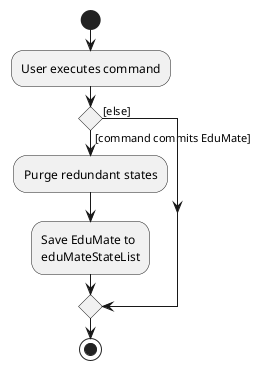 @startuml
start
:User executes command;

'Since the beta syntax does not support placing the condition outside the
'diamond we place it as the true branch instead.

if () then ([command commits EduMate])
    :Purge redundant states;
    :Save EduMate to
    eduMateStateList;
else ([else])
endif
stop
@enduml
